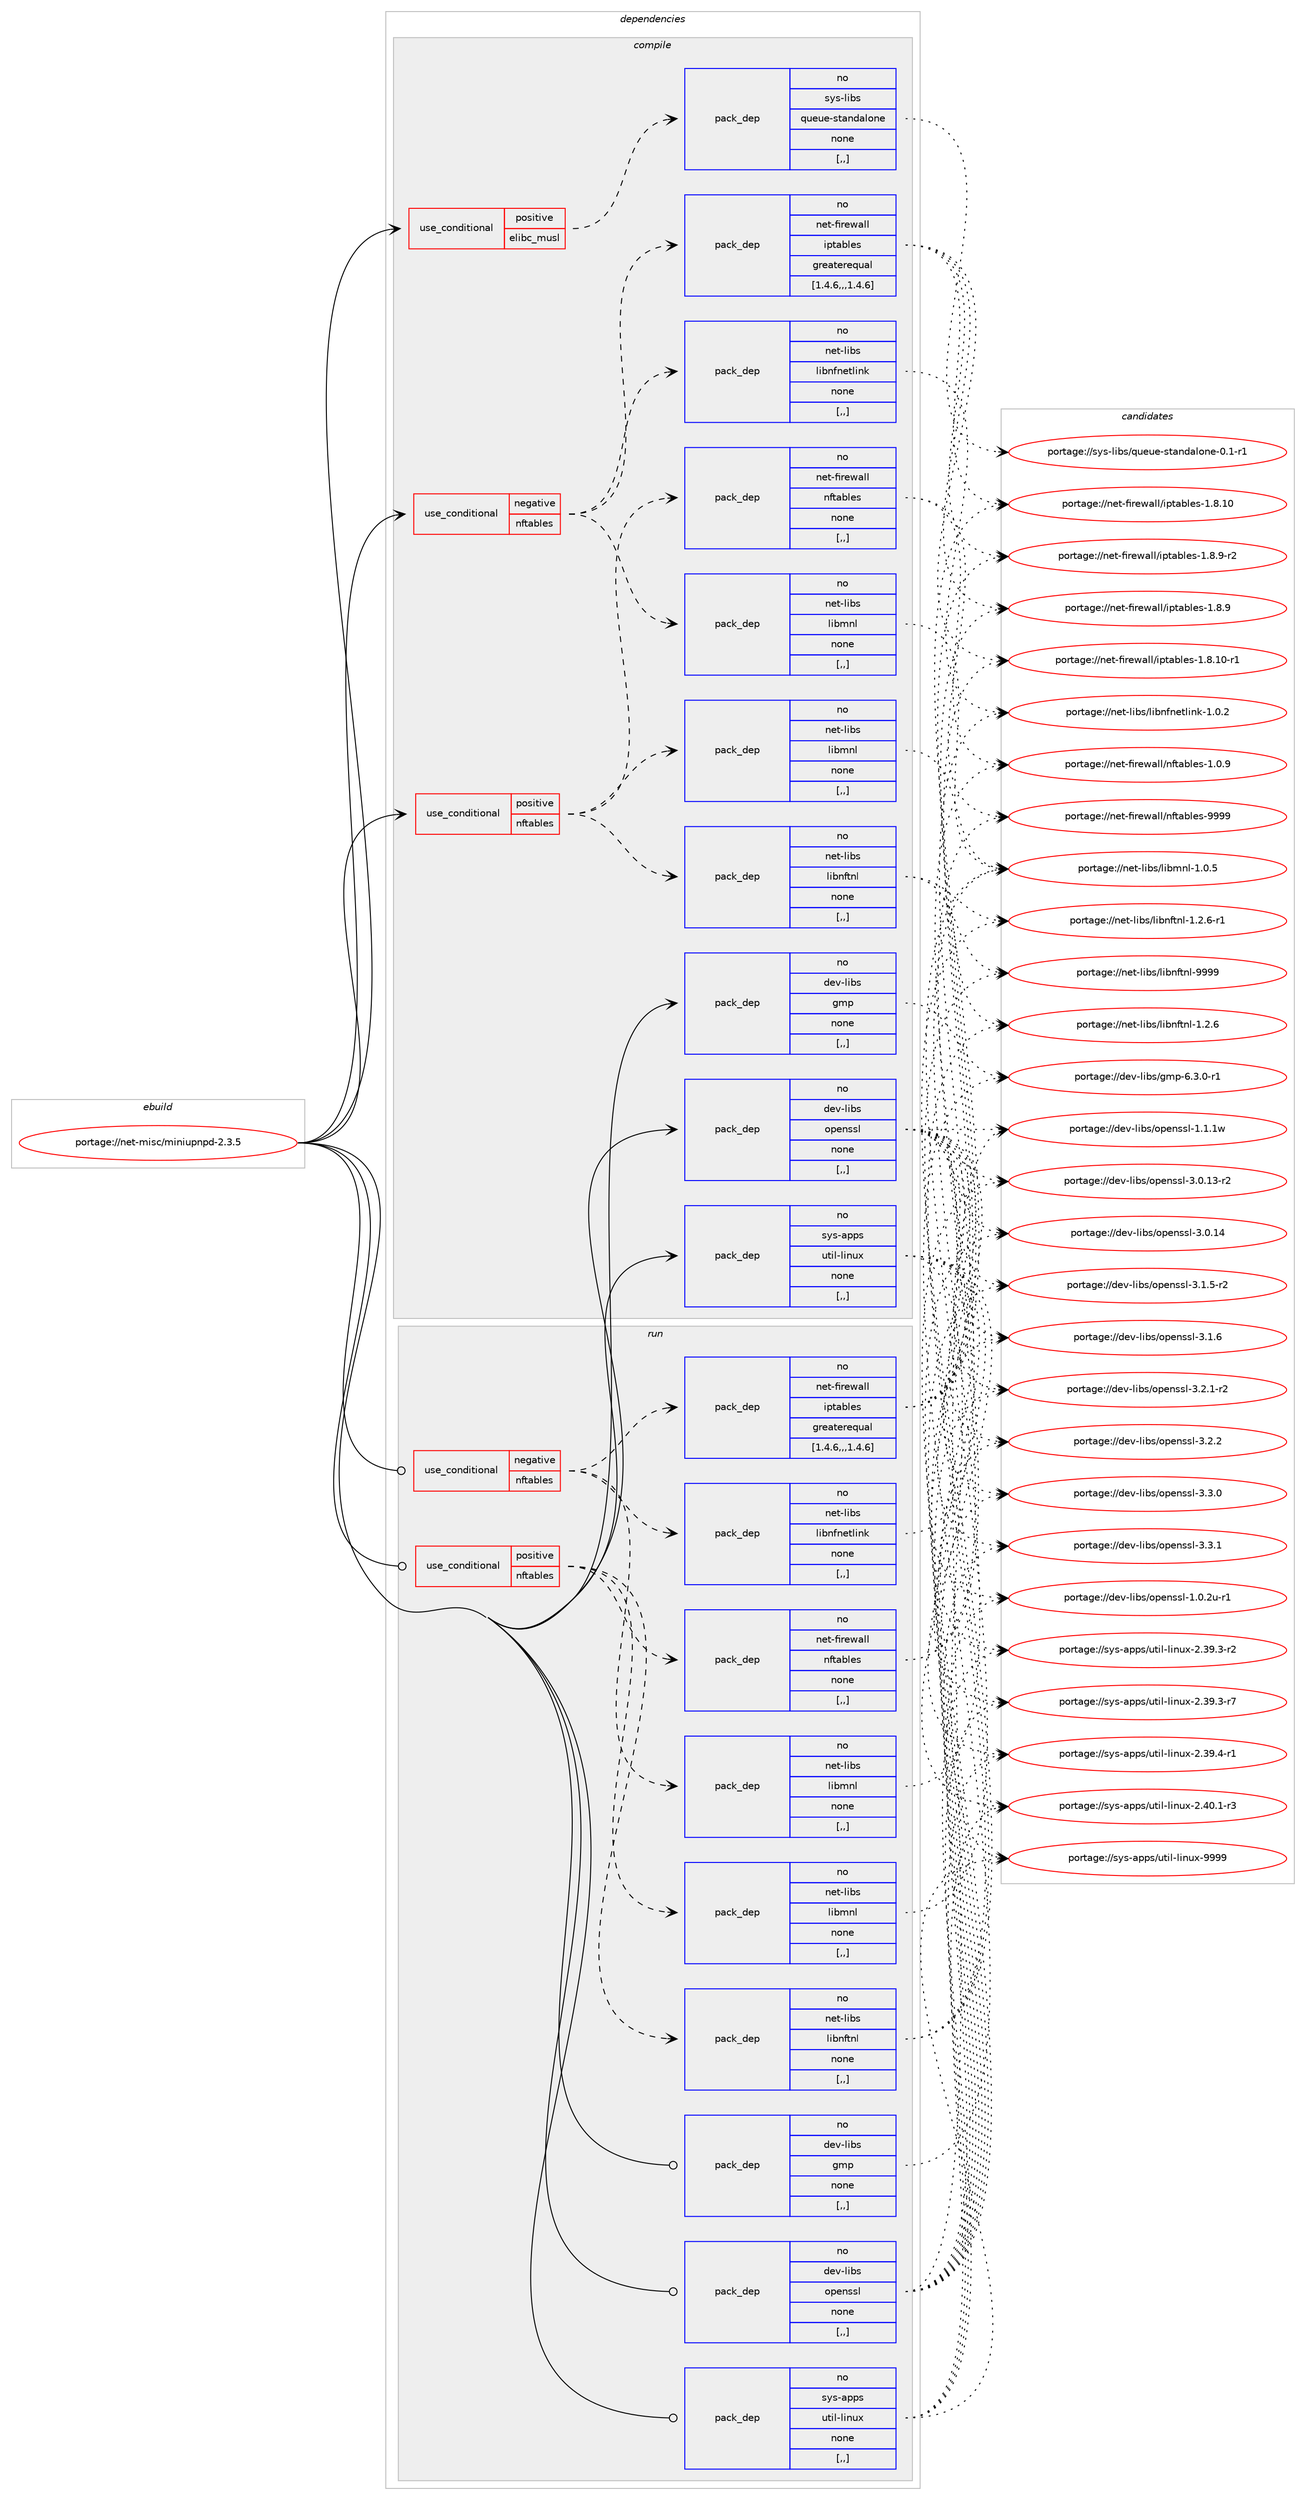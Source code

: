 digraph prolog {

# *************
# Graph options
# *************

newrank=true;
concentrate=true;
compound=true;
graph [rankdir=LR,fontname=Helvetica,fontsize=10,ranksep=1.5];#, ranksep=2.5, nodesep=0.2];
edge  [arrowhead=vee];
node  [fontname=Helvetica,fontsize=10];

# **********
# The ebuild
# **********

subgraph cluster_leftcol {
color=gray;
rank=same;
label=<<i>ebuild</i>>;
id [label="portage://net-misc/miniupnpd-2.3.5", color=red, width=4, href="../net-misc/miniupnpd-2.3.5.svg"];
}

# ****************
# The dependencies
# ****************

subgraph cluster_midcol {
color=gray;
label=<<i>dependencies</i>>;
subgraph cluster_compile {
fillcolor="#eeeeee";
style=filled;
label=<<i>compile</i>>;
subgraph cond95513 {
dependency363212 [label=<<TABLE BORDER="0" CELLBORDER="1" CELLSPACING="0" CELLPADDING="4"><TR><TD ROWSPAN="3" CELLPADDING="10">use_conditional</TD></TR><TR><TD>negative</TD></TR><TR><TD>nftables</TD></TR></TABLE>>, shape=none, color=red];
subgraph pack265082 {
dependency363213 [label=<<TABLE BORDER="0" CELLBORDER="1" CELLSPACING="0" CELLPADDING="4" WIDTH="220"><TR><TD ROWSPAN="6" CELLPADDING="30">pack_dep</TD></TR><TR><TD WIDTH="110">no</TD></TR><TR><TD>net-firewall</TD></TR><TR><TD>iptables</TD></TR><TR><TD>greaterequal</TD></TR><TR><TD>[1.4.6,,,1.4.6]</TD></TR></TABLE>>, shape=none, color=blue];
}
dependency363212:e -> dependency363213:w [weight=20,style="dashed",arrowhead="vee"];
subgraph pack265083 {
dependency363214 [label=<<TABLE BORDER="0" CELLBORDER="1" CELLSPACING="0" CELLPADDING="4" WIDTH="220"><TR><TD ROWSPAN="6" CELLPADDING="30">pack_dep</TD></TR><TR><TD WIDTH="110">no</TD></TR><TR><TD>net-libs</TD></TR><TR><TD>libnfnetlink</TD></TR><TR><TD>none</TD></TR><TR><TD>[,,]</TD></TR></TABLE>>, shape=none, color=blue];
}
dependency363212:e -> dependency363214:w [weight=20,style="dashed",arrowhead="vee"];
subgraph pack265084 {
dependency363215 [label=<<TABLE BORDER="0" CELLBORDER="1" CELLSPACING="0" CELLPADDING="4" WIDTH="220"><TR><TD ROWSPAN="6" CELLPADDING="30">pack_dep</TD></TR><TR><TD WIDTH="110">no</TD></TR><TR><TD>net-libs</TD></TR><TR><TD>libmnl</TD></TR><TR><TD>none</TD></TR><TR><TD>[,,]</TD></TR></TABLE>>, shape=none, color=blue];
}
dependency363212:e -> dependency363215:w [weight=20,style="dashed",arrowhead="vee"];
}
id:e -> dependency363212:w [weight=20,style="solid",arrowhead="vee"];
subgraph cond95514 {
dependency363216 [label=<<TABLE BORDER="0" CELLBORDER="1" CELLSPACING="0" CELLPADDING="4"><TR><TD ROWSPAN="3" CELLPADDING="10">use_conditional</TD></TR><TR><TD>positive</TD></TR><TR><TD>elibc_musl</TD></TR></TABLE>>, shape=none, color=red];
subgraph pack265085 {
dependency363217 [label=<<TABLE BORDER="0" CELLBORDER="1" CELLSPACING="0" CELLPADDING="4" WIDTH="220"><TR><TD ROWSPAN="6" CELLPADDING="30">pack_dep</TD></TR><TR><TD WIDTH="110">no</TD></TR><TR><TD>sys-libs</TD></TR><TR><TD>queue-standalone</TD></TR><TR><TD>none</TD></TR><TR><TD>[,,]</TD></TR></TABLE>>, shape=none, color=blue];
}
dependency363216:e -> dependency363217:w [weight=20,style="dashed",arrowhead="vee"];
}
id:e -> dependency363216:w [weight=20,style="solid",arrowhead="vee"];
subgraph cond95515 {
dependency363218 [label=<<TABLE BORDER="0" CELLBORDER="1" CELLSPACING="0" CELLPADDING="4"><TR><TD ROWSPAN="3" CELLPADDING="10">use_conditional</TD></TR><TR><TD>positive</TD></TR><TR><TD>nftables</TD></TR></TABLE>>, shape=none, color=red];
subgraph pack265086 {
dependency363219 [label=<<TABLE BORDER="0" CELLBORDER="1" CELLSPACING="0" CELLPADDING="4" WIDTH="220"><TR><TD ROWSPAN="6" CELLPADDING="30">pack_dep</TD></TR><TR><TD WIDTH="110">no</TD></TR><TR><TD>net-firewall</TD></TR><TR><TD>nftables</TD></TR><TR><TD>none</TD></TR><TR><TD>[,,]</TD></TR></TABLE>>, shape=none, color=blue];
}
dependency363218:e -> dependency363219:w [weight=20,style="dashed",arrowhead="vee"];
subgraph pack265087 {
dependency363220 [label=<<TABLE BORDER="0" CELLBORDER="1" CELLSPACING="0" CELLPADDING="4" WIDTH="220"><TR><TD ROWSPAN="6" CELLPADDING="30">pack_dep</TD></TR><TR><TD WIDTH="110">no</TD></TR><TR><TD>net-libs</TD></TR><TR><TD>libnftnl</TD></TR><TR><TD>none</TD></TR><TR><TD>[,,]</TD></TR></TABLE>>, shape=none, color=blue];
}
dependency363218:e -> dependency363220:w [weight=20,style="dashed",arrowhead="vee"];
subgraph pack265088 {
dependency363221 [label=<<TABLE BORDER="0" CELLBORDER="1" CELLSPACING="0" CELLPADDING="4" WIDTH="220"><TR><TD ROWSPAN="6" CELLPADDING="30">pack_dep</TD></TR><TR><TD WIDTH="110">no</TD></TR><TR><TD>net-libs</TD></TR><TR><TD>libmnl</TD></TR><TR><TD>none</TD></TR><TR><TD>[,,]</TD></TR></TABLE>>, shape=none, color=blue];
}
dependency363218:e -> dependency363221:w [weight=20,style="dashed",arrowhead="vee"];
}
id:e -> dependency363218:w [weight=20,style="solid",arrowhead="vee"];
subgraph pack265089 {
dependency363222 [label=<<TABLE BORDER="0" CELLBORDER="1" CELLSPACING="0" CELLPADDING="4" WIDTH="220"><TR><TD ROWSPAN="6" CELLPADDING="30">pack_dep</TD></TR><TR><TD WIDTH="110">no</TD></TR><TR><TD>dev-libs</TD></TR><TR><TD>gmp</TD></TR><TR><TD>none</TD></TR><TR><TD>[,,]</TD></TR></TABLE>>, shape=none, color=blue];
}
id:e -> dependency363222:w [weight=20,style="solid",arrowhead="vee"];
subgraph pack265090 {
dependency363223 [label=<<TABLE BORDER="0" CELLBORDER="1" CELLSPACING="0" CELLPADDING="4" WIDTH="220"><TR><TD ROWSPAN="6" CELLPADDING="30">pack_dep</TD></TR><TR><TD WIDTH="110">no</TD></TR><TR><TD>dev-libs</TD></TR><TR><TD>openssl</TD></TR><TR><TD>none</TD></TR><TR><TD>[,,]</TD></TR></TABLE>>, shape=none, color=blue];
}
id:e -> dependency363223:w [weight=20,style="solid",arrowhead="vee"];
subgraph pack265091 {
dependency363224 [label=<<TABLE BORDER="0" CELLBORDER="1" CELLSPACING="0" CELLPADDING="4" WIDTH="220"><TR><TD ROWSPAN="6" CELLPADDING="30">pack_dep</TD></TR><TR><TD WIDTH="110">no</TD></TR><TR><TD>sys-apps</TD></TR><TR><TD>util-linux</TD></TR><TR><TD>none</TD></TR><TR><TD>[,,]</TD></TR></TABLE>>, shape=none, color=blue];
}
id:e -> dependency363224:w [weight=20,style="solid",arrowhead="vee"];
}
subgraph cluster_compileandrun {
fillcolor="#eeeeee";
style=filled;
label=<<i>compile and run</i>>;
}
subgraph cluster_run {
fillcolor="#eeeeee";
style=filled;
label=<<i>run</i>>;
subgraph cond95516 {
dependency363225 [label=<<TABLE BORDER="0" CELLBORDER="1" CELLSPACING="0" CELLPADDING="4"><TR><TD ROWSPAN="3" CELLPADDING="10">use_conditional</TD></TR><TR><TD>negative</TD></TR><TR><TD>nftables</TD></TR></TABLE>>, shape=none, color=red];
subgraph pack265092 {
dependency363226 [label=<<TABLE BORDER="0" CELLBORDER="1" CELLSPACING="0" CELLPADDING="4" WIDTH="220"><TR><TD ROWSPAN="6" CELLPADDING="30">pack_dep</TD></TR><TR><TD WIDTH="110">no</TD></TR><TR><TD>net-firewall</TD></TR><TR><TD>iptables</TD></TR><TR><TD>greaterequal</TD></TR><TR><TD>[1.4.6,,,1.4.6]</TD></TR></TABLE>>, shape=none, color=blue];
}
dependency363225:e -> dependency363226:w [weight=20,style="dashed",arrowhead="vee"];
subgraph pack265093 {
dependency363227 [label=<<TABLE BORDER="0" CELLBORDER="1" CELLSPACING="0" CELLPADDING="4" WIDTH="220"><TR><TD ROWSPAN="6" CELLPADDING="30">pack_dep</TD></TR><TR><TD WIDTH="110">no</TD></TR><TR><TD>net-libs</TD></TR><TR><TD>libnfnetlink</TD></TR><TR><TD>none</TD></TR><TR><TD>[,,]</TD></TR></TABLE>>, shape=none, color=blue];
}
dependency363225:e -> dependency363227:w [weight=20,style="dashed",arrowhead="vee"];
subgraph pack265094 {
dependency363228 [label=<<TABLE BORDER="0" CELLBORDER="1" CELLSPACING="0" CELLPADDING="4" WIDTH="220"><TR><TD ROWSPAN="6" CELLPADDING="30">pack_dep</TD></TR><TR><TD WIDTH="110">no</TD></TR><TR><TD>net-libs</TD></TR><TR><TD>libmnl</TD></TR><TR><TD>none</TD></TR><TR><TD>[,,]</TD></TR></TABLE>>, shape=none, color=blue];
}
dependency363225:e -> dependency363228:w [weight=20,style="dashed",arrowhead="vee"];
}
id:e -> dependency363225:w [weight=20,style="solid",arrowhead="odot"];
subgraph cond95517 {
dependency363229 [label=<<TABLE BORDER="0" CELLBORDER="1" CELLSPACING="0" CELLPADDING="4"><TR><TD ROWSPAN="3" CELLPADDING="10">use_conditional</TD></TR><TR><TD>positive</TD></TR><TR><TD>nftables</TD></TR></TABLE>>, shape=none, color=red];
subgraph pack265095 {
dependency363230 [label=<<TABLE BORDER="0" CELLBORDER="1" CELLSPACING="0" CELLPADDING="4" WIDTH="220"><TR><TD ROWSPAN="6" CELLPADDING="30">pack_dep</TD></TR><TR><TD WIDTH="110">no</TD></TR><TR><TD>net-firewall</TD></TR><TR><TD>nftables</TD></TR><TR><TD>none</TD></TR><TR><TD>[,,]</TD></TR></TABLE>>, shape=none, color=blue];
}
dependency363229:e -> dependency363230:w [weight=20,style="dashed",arrowhead="vee"];
subgraph pack265096 {
dependency363231 [label=<<TABLE BORDER="0" CELLBORDER="1" CELLSPACING="0" CELLPADDING="4" WIDTH="220"><TR><TD ROWSPAN="6" CELLPADDING="30">pack_dep</TD></TR><TR><TD WIDTH="110">no</TD></TR><TR><TD>net-libs</TD></TR><TR><TD>libnftnl</TD></TR><TR><TD>none</TD></TR><TR><TD>[,,]</TD></TR></TABLE>>, shape=none, color=blue];
}
dependency363229:e -> dependency363231:w [weight=20,style="dashed",arrowhead="vee"];
subgraph pack265097 {
dependency363232 [label=<<TABLE BORDER="0" CELLBORDER="1" CELLSPACING="0" CELLPADDING="4" WIDTH="220"><TR><TD ROWSPAN="6" CELLPADDING="30">pack_dep</TD></TR><TR><TD WIDTH="110">no</TD></TR><TR><TD>net-libs</TD></TR><TR><TD>libmnl</TD></TR><TR><TD>none</TD></TR><TR><TD>[,,]</TD></TR></TABLE>>, shape=none, color=blue];
}
dependency363229:e -> dependency363232:w [weight=20,style="dashed",arrowhead="vee"];
}
id:e -> dependency363229:w [weight=20,style="solid",arrowhead="odot"];
subgraph pack265098 {
dependency363233 [label=<<TABLE BORDER="0" CELLBORDER="1" CELLSPACING="0" CELLPADDING="4" WIDTH="220"><TR><TD ROWSPAN="6" CELLPADDING="30">pack_dep</TD></TR><TR><TD WIDTH="110">no</TD></TR><TR><TD>dev-libs</TD></TR><TR><TD>gmp</TD></TR><TR><TD>none</TD></TR><TR><TD>[,,]</TD></TR></TABLE>>, shape=none, color=blue];
}
id:e -> dependency363233:w [weight=20,style="solid",arrowhead="odot"];
subgraph pack265099 {
dependency363234 [label=<<TABLE BORDER="0" CELLBORDER="1" CELLSPACING="0" CELLPADDING="4" WIDTH="220"><TR><TD ROWSPAN="6" CELLPADDING="30">pack_dep</TD></TR><TR><TD WIDTH="110">no</TD></TR><TR><TD>dev-libs</TD></TR><TR><TD>openssl</TD></TR><TR><TD>none</TD></TR><TR><TD>[,,]</TD></TR></TABLE>>, shape=none, color=blue];
}
id:e -> dependency363234:w [weight=20,style="solid",arrowhead="odot"];
subgraph pack265100 {
dependency363235 [label=<<TABLE BORDER="0" CELLBORDER="1" CELLSPACING="0" CELLPADDING="4" WIDTH="220"><TR><TD ROWSPAN="6" CELLPADDING="30">pack_dep</TD></TR><TR><TD WIDTH="110">no</TD></TR><TR><TD>sys-apps</TD></TR><TR><TD>util-linux</TD></TR><TR><TD>none</TD></TR><TR><TD>[,,]</TD></TR></TABLE>>, shape=none, color=blue];
}
id:e -> dependency363235:w [weight=20,style="solid",arrowhead="odot"];
}
}

# **************
# The candidates
# **************

subgraph cluster_choices {
rank=same;
color=gray;
label=<<i>candidates</i>>;

subgraph choice265082 {
color=black;
nodesep=1;
choice110101116451021051141011199710810847105112116979810810111545494656464948 [label="portage://net-firewall/iptables-1.8.10", color=red, width=4,href="../net-firewall/iptables-1.8.10.svg"];
choice1101011164510210511410111997108108471051121169798108101115454946564649484511449 [label="portage://net-firewall/iptables-1.8.10-r1", color=red, width=4,href="../net-firewall/iptables-1.8.10-r1.svg"];
choice1101011164510210511410111997108108471051121169798108101115454946564657 [label="portage://net-firewall/iptables-1.8.9", color=red, width=4,href="../net-firewall/iptables-1.8.9.svg"];
choice11010111645102105114101119971081084710511211697981081011154549465646574511450 [label="portage://net-firewall/iptables-1.8.9-r2", color=red, width=4,href="../net-firewall/iptables-1.8.9-r2.svg"];
dependency363213:e -> choice110101116451021051141011199710810847105112116979810810111545494656464948:w [style=dotted,weight="100"];
dependency363213:e -> choice1101011164510210511410111997108108471051121169798108101115454946564649484511449:w [style=dotted,weight="100"];
dependency363213:e -> choice1101011164510210511410111997108108471051121169798108101115454946564657:w [style=dotted,weight="100"];
dependency363213:e -> choice11010111645102105114101119971081084710511211697981081011154549465646574511450:w [style=dotted,weight="100"];
}
subgraph choice265083 {
color=black;
nodesep=1;
choice11010111645108105981154710810598110102110101116108105110107454946484650 [label="portage://net-libs/libnfnetlink-1.0.2", color=red, width=4,href="../net-libs/libnfnetlink-1.0.2.svg"];
dependency363214:e -> choice11010111645108105981154710810598110102110101116108105110107454946484650:w [style=dotted,weight="100"];
}
subgraph choice265084 {
color=black;
nodesep=1;
choice11010111645108105981154710810598109110108454946484653 [label="portage://net-libs/libmnl-1.0.5", color=red, width=4,href="../net-libs/libmnl-1.0.5.svg"];
dependency363215:e -> choice11010111645108105981154710810598109110108454946484653:w [style=dotted,weight="100"];
}
subgraph choice265085 {
color=black;
nodesep=1;
choice115121115451081059811547113117101117101451151169711010097108111110101454846494511449 [label="portage://sys-libs/queue-standalone-0.1-r1", color=red, width=4,href="../sys-libs/queue-standalone-0.1-r1.svg"];
dependency363217:e -> choice115121115451081059811547113117101117101451151169711010097108111110101454846494511449:w [style=dotted,weight="100"];
}
subgraph choice265086 {
color=black;
nodesep=1;
choice1101011164510210511410111997108108471101021169798108101115454946484657 [label="portage://net-firewall/nftables-1.0.9", color=red, width=4,href="../net-firewall/nftables-1.0.9.svg"];
choice11010111645102105114101119971081084711010211697981081011154557575757 [label="portage://net-firewall/nftables-9999", color=red, width=4,href="../net-firewall/nftables-9999.svg"];
dependency363219:e -> choice1101011164510210511410111997108108471101021169798108101115454946484657:w [style=dotted,weight="100"];
dependency363219:e -> choice11010111645102105114101119971081084711010211697981081011154557575757:w [style=dotted,weight="100"];
}
subgraph choice265087 {
color=black;
nodesep=1;
choice11010111645108105981154710810598110102116110108454946504654 [label="portage://net-libs/libnftnl-1.2.6", color=red, width=4,href="../net-libs/libnftnl-1.2.6.svg"];
choice110101116451081059811547108105981101021161101084549465046544511449 [label="portage://net-libs/libnftnl-1.2.6-r1", color=red, width=4,href="../net-libs/libnftnl-1.2.6-r1.svg"];
choice110101116451081059811547108105981101021161101084557575757 [label="portage://net-libs/libnftnl-9999", color=red, width=4,href="../net-libs/libnftnl-9999.svg"];
dependency363220:e -> choice11010111645108105981154710810598110102116110108454946504654:w [style=dotted,weight="100"];
dependency363220:e -> choice110101116451081059811547108105981101021161101084549465046544511449:w [style=dotted,weight="100"];
dependency363220:e -> choice110101116451081059811547108105981101021161101084557575757:w [style=dotted,weight="100"];
}
subgraph choice265088 {
color=black;
nodesep=1;
choice11010111645108105981154710810598109110108454946484653 [label="portage://net-libs/libmnl-1.0.5", color=red, width=4,href="../net-libs/libmnl-1.0.5.svg"];
dependency363221:e -> choice11010111645108105981154710810598109110108454946484653:w [style=dotted,weight="100"];
}
subgraph choice265089 {
color=black;
nodesep=1;
choice1001011184510810598115471031091124554465146484511449 [label="portage://dev-libs/gmp-6.3.0-r1", color=red, width=4,href="../dev-libs/gmp-6.3.0-r1.svg"];
dependency363222:e -> choice1001011184510810598115471031091124554465146484511449:w [style=dotted,weight="100"];
}
subgraph choice265090 {
color=black;
nodesep=1;
choice1001011184510810598115471111121011101151151084549464846501174511449 [label="portage://dev-libs/openssl-1.0.2u-r1", color=red, width=4,href="../dev-libs/openssl-1.0.2u-r1.svg"];
choice100101118451081059811547111112101110115115108454946494649119 [label="portage://dev-libs/openssl-1.1.1w", color=red, width=4,href="../dev-libs/openssl-1.1.1w.svg"];
choice100101118451081059811547111112101110115115108455146484649514511450 [label="portage://dev-libs/openssl-3.0.13-r2", color=red, width=4,href="../dev-libs/openssl-3.0.13-r2.svg"];
choice10010111845108105981154711111210111011511510845514648464952 [label="portage://dev-libs/openssl-3.0.14", color=red, width=4,href="../dev-libs/openssl-3.0.14.svg"];
choice1001011184510810598115471111121011101151151084551464946534511450 [label="portage://dev-libs/openssl-3.1.5-r2", color=red, width=4,href="../dev-libs/openssl-3.1.5-r2.svg"];
choice100101118451081059811547111112101110115115108455146494654 [label="portage://dev-libs/openssl-3.1.6", color=red, width=4,href="../dev-libs/openssl-3.1.6.svg"];
choice1001011184510810598115471111121011101151151084551465046494511450 [label="portage://dev-libs/openssl-3.2.1-r2", color=red, width=4,href="../dev-libs/openssl-3.2.1-r2.svg"];
choice100101118451081059811547111112101110115115108455146504650 [label="portage://dev-libs/openssl-3.2.2", color=red, width=4,href="../dev-libs/openssl-3.2.2.svg"];
choice100101118451081059811547111112101110115115108455146514648 [label="portage://dev-libs/openssl-3.3.0", color=red, width=4,href="../dev-libs/openssl-3.3.0.svg"];
choice100101118451081059811547111112101110115115108455146514649 [label="portage://dev-libs/openssl-3.3.1", color=red, width=4,href="../dev-libs/openssl-3.3.1.svg"];
dependency363223:e -> choice1001011184510810598115471111121011101151151084549464846501174511449:w [style=dotted,weight="100"];
dependency363223:e -> choice100101118451081059811547111112101110115115108454946494649119:w [style=dotted,weight="100"];
dependency363223:e -> choice100101118451081059811547111112101110115115108455146484649514511450:w [style=dotted,weight="100"];
dependency363223:e -> choice10010111845108105981154711111210111011511510845514648464952:w [style=dotted,weight="100"];
dependency363223:e -> choice1001011184510810598115471111121011101151151084551464946534511450:w [style=dotted,weight="100"];
dependency363223:e -> choice100101118451081059811547111112101110115115108455146494654:w [style=dotted,weight="100"];
dependency363223:e -> choice1001011184510810598115471111121011101151151084551465046494511450:w [style=dotted,weight="100"];
dependency363223:e -> choice100101118451081059811547111112101110115115108455146504650:w [style=dotted,weight="100"];
dependency363223:e -> choice100101118451081059811547111112101110115115108455146514648:w [style=dotted,weight="100"];
dependency363223:e -> choice100101118451081059811547111112101110115115108455146514649:w [style=dotted,weight="100"];
}
subgraph choice265091 {
color=black;
nodesep=1;
choice11512111545971121121154711711610510845108105110117120455046515746514511450 [label="portage://sys-apps/util-linux-2.39.3-r2", color=red, width=4,href="../sys-apps/util-linux-2.39.3-r2.svg"];
choice11512111545971121121154711711610510845108105110117120455046515746514511455 [label="portage://sys-apps/util-linux-2.39.3-r7", color=red, width=4,href="../sys-apps/util-linux-2.39.3-r7.svg"];
choice11512111545971121121154711711610510845108105110117120455046515746524511449 [label="portage://sys-apps/util-linux-2.39.4-r1", color=red, width=4,href="../sys-apps/util-linux-2.39.4-r1.svg"];
choice11512111545971121121154711711610510845108105110117120455046524846494511451 [label="portage://sys-apps/util-linux-2.40.1-r3", color=red, width=4,href="../sys-apps/util-linux-2.40.1-r3.svg"];
choice115121115459711211211547117116105108451081051101171204557575757 [label="portage://sys-apps/util-linux-9999", color=red, width=4,href="../sys-apps/util-linux-9999.svg"];
dependency363224:e -> choice11512111545971121121154711711610510845108105110117120455046515746514511450:w [style=dotted,weight="100"];
dependency363224:e -> choice11512111545971121121154711711610510845108105110117120455046515746514511455:w [style=dotted,weight="100"];
dependency363224:e -> choice11512111545971121121154711711610510845108105110117120455046515746524511449:w [style=dotted,weight="100"];
dependency363224:e -> choice11512111545971121121154711711610510845108105110117120455046524846494511451:w [style=dotted,weight="100"];
dependency363224:e -> choice115121115459711211211547117116105108451081051101171204557575757:w [style=dotted,weight="100"];
}
subgraph choice265092 {
color=black;
nodesep=1;
choice110101116451021051141011199710810847105112116979810810111545494656464948 [label="portage://net-firewall/iptables-1.8.10", color=red, width=4,href="../net-firewall/iptables-1.8.10.svg"];
choice1101011164510210511410111997108108471051121169798108101115454946564649484511449 [label="portage://net-firewall/iptables-1.8.10-r1", color=red, width=4,href="../net-firewall/iptables-1.8.10-r1.svg"];
choice1101011164510210511410111997108108471051121169798108101115454946564657 [label="portage://net-firewall/iptables-1.8.9", color=red, width=4,href="../net-firewall/iptables-1.8.9.svg"];
choice11010111645102105114101119971081084710511211697981081011154549465646574511450 [label="portage://net-firewall/iptables-1.8.9-r2", color=red, width=4,href="../net-firewall/iptables-1.8.9-r2.svg"];
dependency363226:e -> choice110101116451021051141011199710810847105112116979810810111545494656464948:w [style=dotted,weight="100"];
dependency363226:e -> choice1101011164510210511410111997108108471051121169798108101115454946564649484511449:w [style=dotted,weight="100"];
dependency363226:e -> choice1101011164510210511410111997108108471051121169798108101115454946564657:w [style=dotted,weight="100"];
dependency363226:e -> choice11010111645102105114101119971081084710511211697981081011154549465646574511450:w [style=dotted,weight="100"];
}
subgraph choice265093 {
color=black;
nodesep=1;
choice11010111645108105981154710810598110102110101116108105110107454946484650 [label="portage://net-libs/libnfnetlink-1.0.2", color=red, width=4,href="../net-libs/libnfnetlink-1.0.2.svg"];
dependency363227:e -> choice11010111645108105981154710810598110102110101116108105110107454946484650:w [style=dotted,weight="100"];
}
subgraph choice265094 {
color=black;
nodesep=1;
choice11010111645108105981154710810598109110108454946484653 [label="portage://net-libs/libmnl-1.0.5", color=red, width=4,href="../net-libs/libmnl-1.0.5.svg"];
dependency363228:e -> choice11010111645108105981154710810598109110108454946484653:w [style=dotted,weight="100"];
}
subgraph choice265095 {
color=black;
nodesep=1;
choice1101011164510210511410111997108108471101021169798108101115454946484657 [label="portage://net-firewall/nftables-1.0.9", color=red, width=4,href="../net-firewall/nftables-1.0.9.svg"];
choice11010111645102105114101119971081084711010211697981081011154557575757 [label="portage://net-firewall/nftables-9999", color=red, width=4,href="../net-firewall/nftables-9999.svg"];
dependency363230:e -> choice1101011164510210511410111997108108471101021169798108101115454946484657:w [style=dotted,weight="100"];
dependency363230:e -> choice11010111645102105114101119971081084711010211697981081011154557575757:w [style=dotted,weight="100"];
}
subgraph choice265096 {
color=black;
nodesep=1;
choice11010111645108105981154710810598110102116110108454946504654 [label="portage://net-libs/libnftnl-1.2.6", color=red, width=4,href="../net-libs/libnftnl-1.2.6.svg"];
choice110101116451081059811547108105981101021161101084549465046544511449 [label="portage://net-libs/libnftnl-1.2.6-r1", color=red, width=4,href="../net-libs/libnftnl-1.2.6-r1.svg"];
choice110101116451081059811547108105981101021161101084557575757 [label="portage://net-libs/libnftnl-9999", color=red, width=4,href="../net-libs/libnftnl-9999.svg"];
dependency363231:e -> choice11010111645108105981154710810598110102116110108454946504654:w [style=dotted,weight="100"];
dependency363231:e -> choice110101116451081059811547108105981101021161101084549465046544511449:w [style=dotted,weight="100"];
dependency363231:e -> choice110101116451081059811547108105981101021161101084557575757:w [style=dotted,weight="100"];
}
subgraph choice265097 {
color=black;
nodesep=1;
choice11010111645108105981154710810598109110108454946484653 [label="portage://net-libs/libmnl-1.0.5", color=red, width=4,href="../net-libs/libmnl-1.0.5.svg"];
dependency363232:e -> choice11010111645108105981154710810598109110108454946484653:w [style=dotted,weight="100"];
}
subgraph choice265098 {
color=black;
nodesep=1;
choice1001011184510810598115471031091124554465146484511449 [label="portage://dev-libs/gmp-6.3.0-r1", color=red, width=4,href="../dev-libs/gmp-6.3.0-r1.svg"];
dependency363233:e -> choice1001011184510810598115471031091124554465146484511449:w [style=dotted,weight="100"];
}
subgraph choice265099 {
color=black;
nodesep=1;
choice1001011184510810598115471111121011101151151084549464846501174511449 [label="portage://dev-libs/openssl-1.0.2u-r1", color=red, width=4,href="../dev-libs/openssl-1.0.2u-r1.svg"];
choice100101118451081059811547111112101110115115108454946494649119 [label="portage://dev-libs/openssl-1.1.1w", color=red, width=4,href="../dev-libs/openssl-1.1.1w.svg"];
choice100101118451081059811547111112101110115115108455146484649514511450 [label="portage://dev-libs/openssl-3.0.13-r2", color=red, width=4,href="../dev-libs/openssl-3.0.13-r2.svg"];
choice10010111845108105981154711111210111011511510845514648464952 [label="portage://dev-libs/openssl-3.0.14", color=red, width=4,href="../dev-libs/openssl-3.0.14.svg"];
choice1001011184510810598115471111121011101151151084551464946534511450 [label="portage://dev-libs/openssl-3.1.5-r2", color=red, width=4,href="../dev-libs/openssl-3.1.5-r2.svg"];
choice100101118451081059811547111112101110115115108455146494654 [label="portage://dev-libs/openssl-3.1.6", color=red, width=4,href="../dev-libs/openssl-3.1.6.svg"];
choice1001011184510810598115471111121011101151151084551465046494511450 [label="portage://dev-libs/openssl-3.2.1-r2", color=red, width=4,href="../dev-libs/openssl-3.2.1-r2.svg"];
choice100101118451081059811547111112101110115115108455146504650 [label="portage://dev-libs/openssl-3.2.2", color=red, width=4,href="../dev-libs/openssl-3.2.2.svg"];
choice100101118451081059811547111112101110115115108455146514648 [label="portage://dev-libs/openssl-3.3.0", color=red, width=4,href="../dev-libs/openssl-3.3.0.svg"];
choice100101118451081059811547111112101110115115108455146514649 [label="portage://dev-libs/openssl-3.3.1", color=red, width=4,href="../dev-libs/openssl-3.3.1.svg"];
dependency363234:e -> choice1001011184510810598115471111121011101151151084549464846501174511449:w [style=dotted,weight="100"];
dependency363234:e -> choice100101118451081059811547111112101110115115108454946494649119:w [style=dotted,weight="100"];
dependency363234:e -> choice100101118451081059811547111112101110115115108455146484649514511450:w [style=dotted,weight="100"];
dependency363234:e -> choice10010111845108105981154711111210111011511510845514648464952:w [style=dotted,weight="100"];
dependency363234:e -> choice1001011184510810598115471111121011101151151084551464946534511450:w [style=dotted,weight="100"];
dependency363234:e -> choice100101118451081059811547111112101110115115108455146494654:w [style=dotted,weight="100"];
dependency363234:e -> choice1001011184510810598115471111121011101151151084551465046494511450:w [style=dotted,weight="100"];
dependency363234:e -> choice100101118451081059811547111112101110115115108455146504650:w [style=dotted,weight="100"];
dependency363234:e -> choice100101118451081059811547111112101110115115108455146514648:w [style=dotted,weight="100"];
dependency363234:e -> choice100101118451081059811547111112101110115115108455146514649:w [style=dotted,weight="100"];
}
subgraph choice265100 {
color=black;
nodesep=1;
choice11512111545971121121154711711610510845108105110117120455046515746514511450 [label="portage://sys-apps/util-linux-2.39.3-r2", color=red, width=4,href="../sys-apps/util-linux-2.39.3-r2.svg"];
choice11512111545971121121154711711610510845108105110117120455046515746514511455 [label="portage://sys-apps/util-linux-2.39.3-r7", color=red, width=4,href="../sys-apps/util-linux-2.39.3-r7.svg"];
choice11512111545971121121154711711610510845108105110117120455046515746524511449 [label="portage://sys-apps/util-linux-2.39.4-r1", color=red, width=4,href="../sys-apps/util-linux-2.39.4-r1.svg"];
choice11512111545971121121154711711610510845108105110117120455046524846494511451 [label="portage://sys-apps/util-linux-2.40.1-r3", color=red, width=4,href="../sys-apps/util-linux-2.40.1-r3.svg"];
choice115121115459711211211547117116105108451081051101171204557575757 [label="portage://sys-apps/util-linux-9999", color=red, width=4,href="../sys-apps/util-linux-9999.svg"];
dependency363235:e -> choice11512111545971121121154711711610510845108105110117120455046515746514511450:w [style=dotted,weight="100"];
dependency363235:e -> choice11512111545971121121154711711610510845108105110117120455046515746514511455:w [style=dotted,weight="100"];
dependency363235:e -> choice11512111545971121121154711711610510845108105110117120455046515746524511449:w [style=dotted,weight="100"];
dependency363235:e -> choice11512111545971121121154711711610510845108105110117120455046524846494511451:w [style=dotted,weight="100"];
dependency363235:e -> choice115121115459711211211547117116105108451081051101171204557575757:w [style=dotted,weight="100"];
}
}

}

